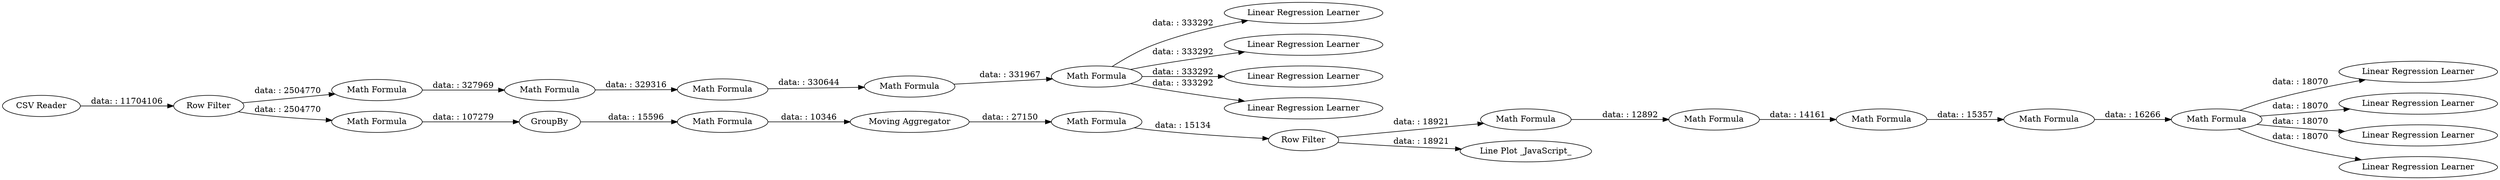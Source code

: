 digraph {
	"-6805990737887300137_2" [label="Row Filter"]
	"-6805990737887300137_14" [label="Math Formula"]
	"-6805990737887300137_24" [label="Linear Regression Learner"]
	"-6805990737887300137_20" [label="Math Formula"]
	"-6805990737887300137_25" [label="Linear Regression Learner"]
	"-6805990737887300137_16" [label="Math Formula"]
	"-6805990737887300137_21" [label="Math Formula"]
	"-6805990737887300137_5" [label="Math Formula"]
	"-6805990737887300137_23" [label="Math Formula"]
	"-6805990737887300137_1" [label="CSV Reader"]
	"-6805990737887300137_8" [label="Linear Regression Learner"]
	"-6805990737887300137_11" [label="Linear Regression Learner"]
	"-6805990737887300137_4" [label="Math Formula"]
	"-6805990737887300137_13" [label=GroupBy]
	"-6805990737887300137_19" [label="Math Formula"]
	"-6805990737887300137_3" [label="Math Formula"]
	"-6805990737887300137_22" [label="Math Formula"]
	"-6805990737887300137_26" [label="Linear Regression Learner"]
	"-6805990737887300137_15" [label="Moving Aggregator"]
	"-6805990737887300137_6" [label="Math Formula"]
	"-6805990737887300137_27" [label="Linear Regression Learner"]
	"-6805990737887300137_7" [label="Math Formula"]
	"-6805990737887300137_10" [label="Linear Regression Learner"]
	"-6805990737887300137_17" [label="Row Filter"]
	"-6805990737887300137_12" [label="Math Formula"]
	"-6805990737887300137_18" [label="Line Plot _JavaScript_"]
	"-6805990737887300137_9" [label="Linear Regression Learner"]
	"-6805990737887300137_23" -> "-6805990737887300137_27" [label="data: : 18070"]
	"-6805990737887300137_5" -> "-6805990737887300137_6" [label="data: : 330644"]
	"-6805990737887300137_2" -> "-6805990737887300137_12" [label="data: : 2504770"]
	"-6805990737887300137_12" -> "-6805990737887300137_13" [label="data: : 107279"]
	"-6805990737887300137_2" -> "-6805990737887300137_3" [label="data: : 2504770"]
	"-6805990737887300137_17" -> "-6805990737887300137_18" [label="data: : 18921"]
	"-6805990737887300137_15" -> "-6805990737887300137_16" [label="data: : 27150"]
	"-6805990737887300137_7" -> "-6805990737887300137_10" [label="data: : 333292"]
	"-6805990737887300137_23" -> "-6805990737887300137_25" [label="data: : 18070"]
	"-6805990737887300137_6" -> "-6805990737887300137_7" [label="data: : 331967"]
	"-6805990737887300137_17" -> "-6805990737887300137_19" [label="data: : 18921"]
	"-6805990737887300137_20" -> "-6805990737887300137_21" [label="data: : 14161"]
	"-6805990737887300137_16" -> "-6805990737887300137_17" [label="data: : 15134"]
	"-6805990737887300137_7" -> "-6805990737887300137_8" [label="data: : 333292"]
	"-6805990737887300137_1" -> "-6805990737887300137_2" [label="data: : 11704106"]
	"-6805990737887300137_13" -> "-6805990737887300137_14" [label="data: : 15596"]
	"-6805990737887300137_22" -> "-6805990737887300137_23" [label="data: : 16266"]
	"-6805990737887300137_4" -> "-6805990737887300137_5" [label="data: : 329316"]
	"-6805990737887300137_7" -> "-6805990737887300137_9" [label="data: : 333292"]
	"-6805990737887300137_19" -> "-6805990737887300137_20" [label="data: : 12892"]
	"-6805990737887300137_23" -> "-6805990737887300137_26" [label="data: : 18070"]
	"-6805990737887300137_3" -> "-6805990737887300137_4" [label="data: : 327969"]
	"-6805990737887300137_23" -> "-6805990737887300137_24" [label="data: : 18070"]
	"-6805990737887300137_21" -> "-6805990737887300137_22" [label="data: : 15357"]
	"-6805990737887300137_14" -> "-6805990737887300137_15" [label="data: : 10346"]
	"-6805990737887300137_7" -> "-6805990737887300137_11" [label="data: : 333292"]
	rankdir=LR
}
